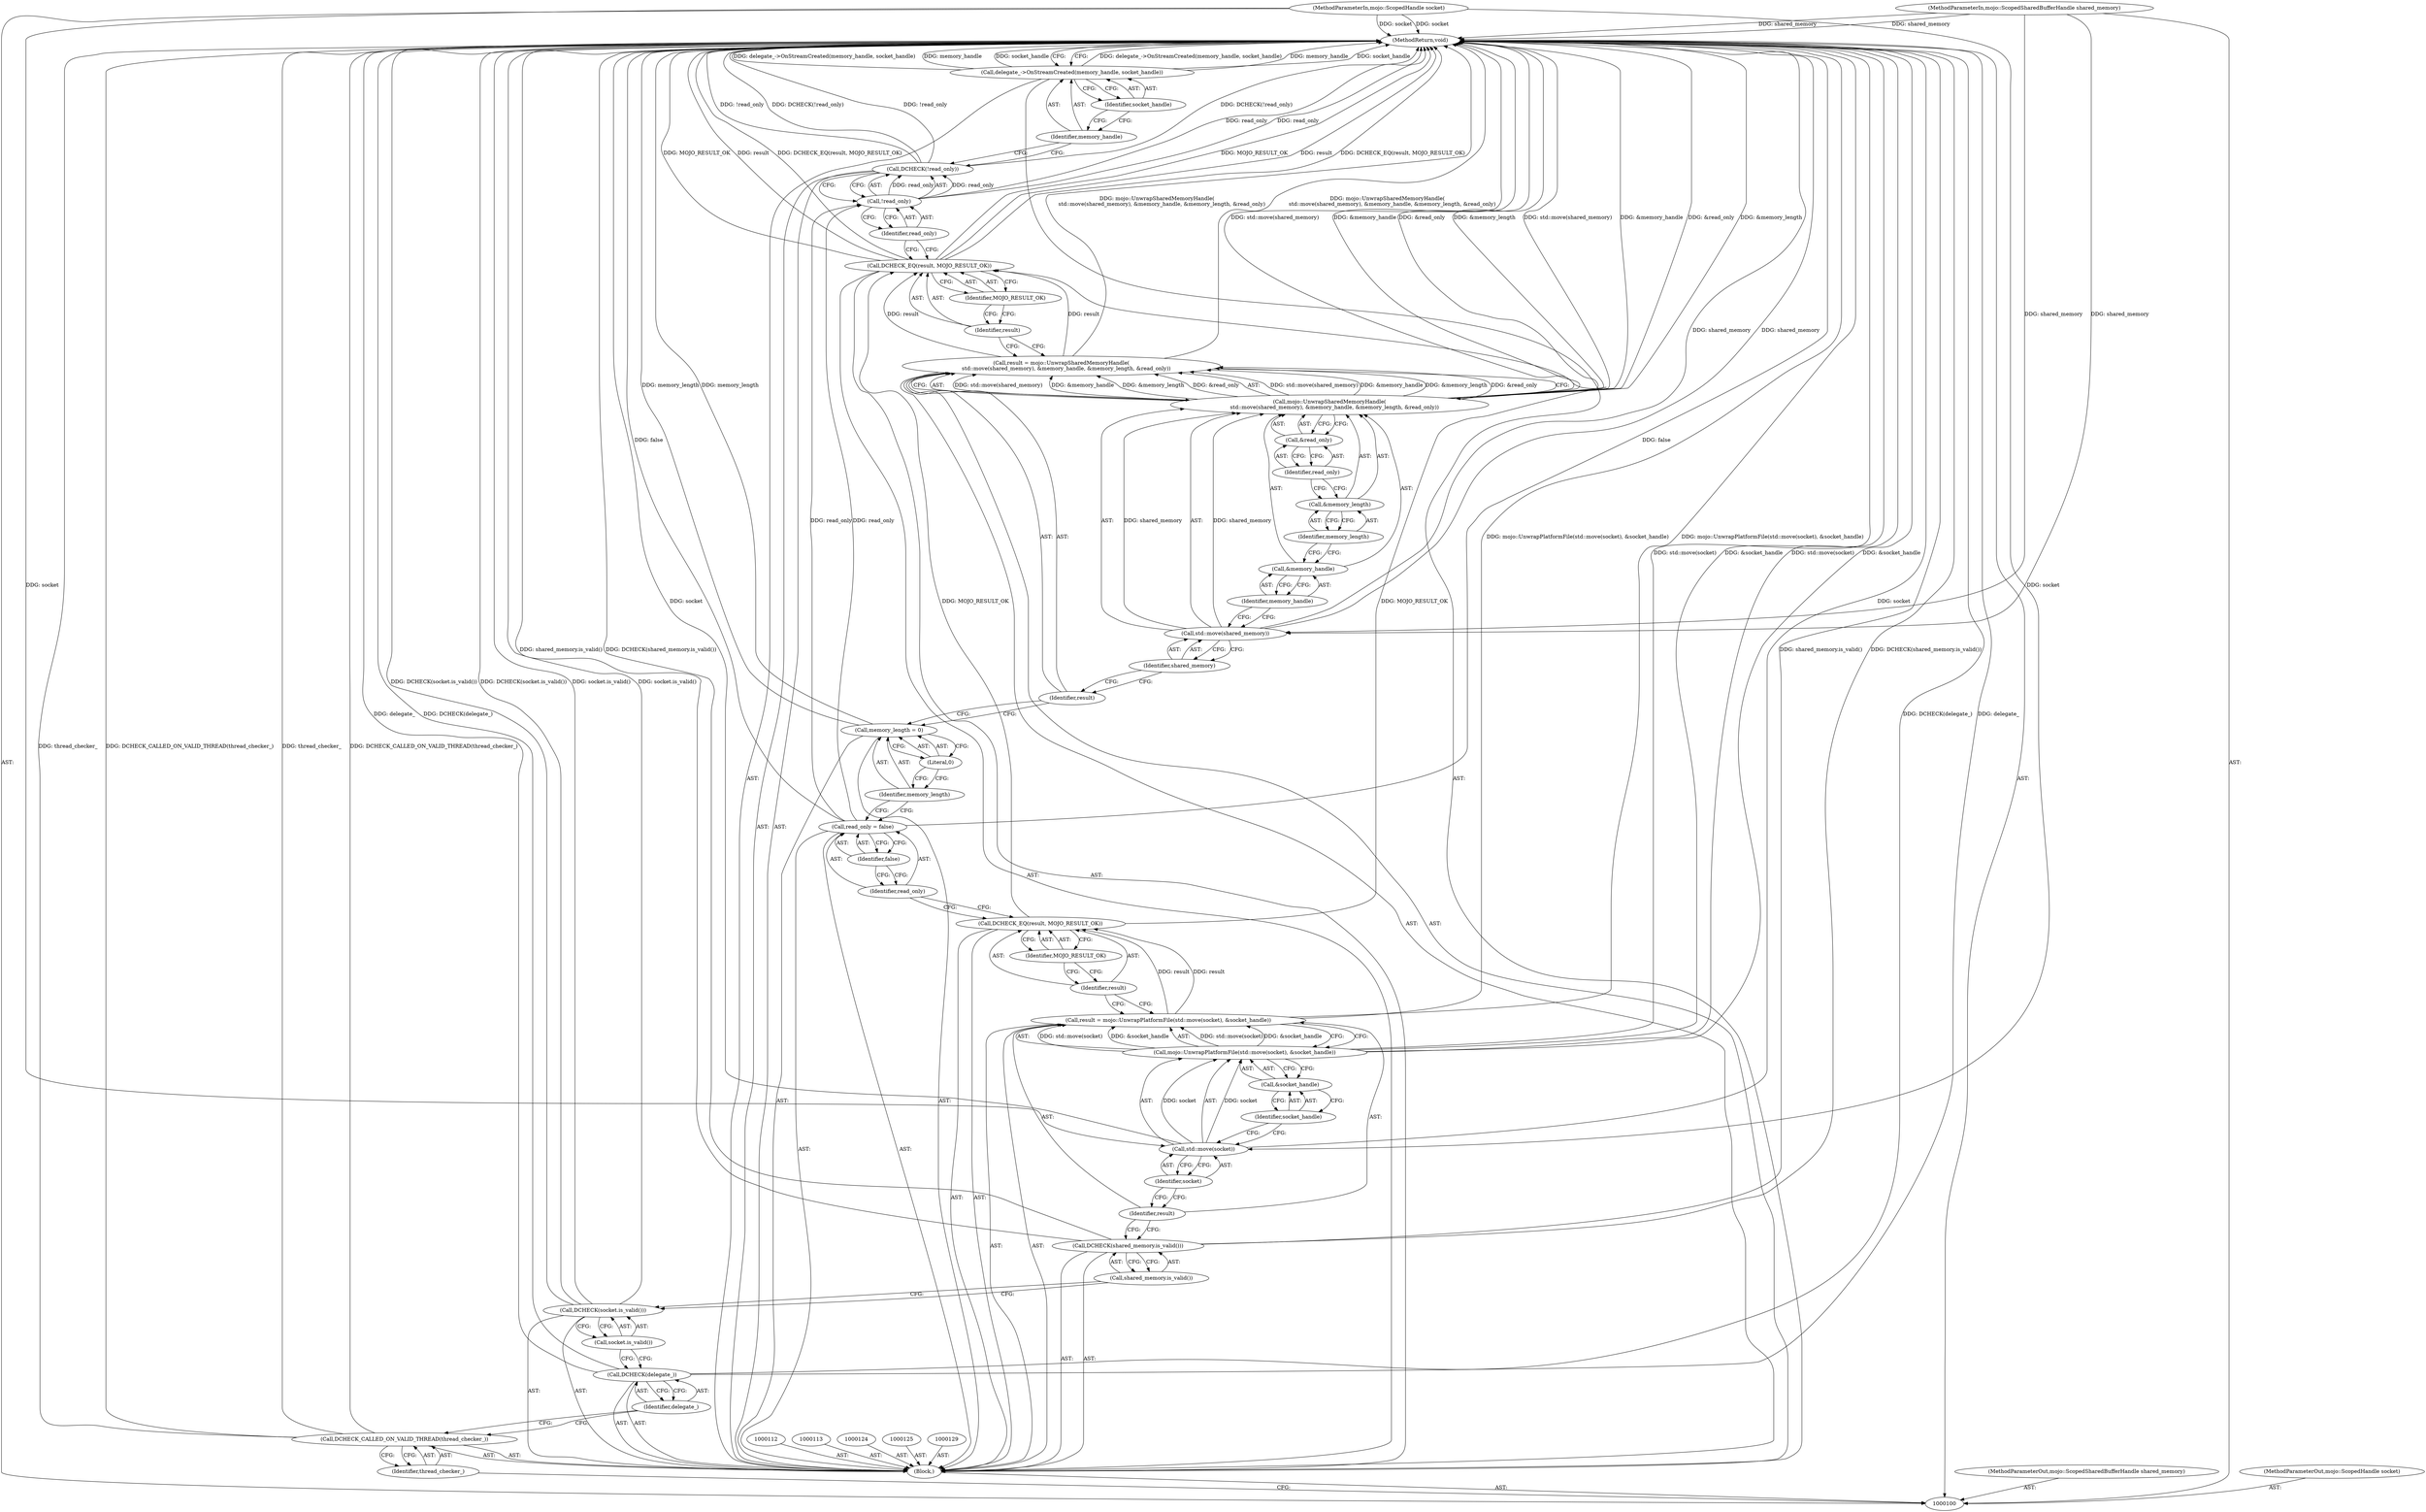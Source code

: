 digraph "1_Chrome_673ce95d481ea9368c4d4d43ac756ba1d6d9e608_13" {
"1000153" [label="(MethodReturn,void)"];
"1000116" [label="(Call,mojo::UnwrapPlatformFile(std::move(socket), &socket_handle))"];
"1000117" [label="(Call,std::move(socket))"];
"1000118" [label="(Identifier,socket)"];
"1000119" [label="(Call,&socket_handle)"];
"1000120" [label="(Identifier,socket_handle)"];
"1000114" [label="(Call,result = mojo::UnwrapPlatformFile(std::move(socket), &socket_handle))"];
"1000115" [label="(Identifier,result)"];
"1000122" [label="(Identifier,result)"];
"1000123" [label="(Identifier,MOJO_RESULT_OK)"];
"1000121" [label="(Call,DCHECK_EQ(result, MOJO_RESULT_OK))"];
"1000128" [label="(Identifier,false)"];
"1000126" [label="(Call,read_only = false)"];
"1000127" [label="(Identifier,read_only)"];
"1000130" [label="(Call,memory_length = 0)"];
"1000131" [label="(Identifier,memory_length)"];
"1000132" [label="(Literal,0)"];
"1000135" [label="(Call,mojo::UnwrapSharedMemoryHandle(\n      std::move(shared_memory), &memory_handle, &memory_length, &read_only))"];
"1000133" [label="(Call,result = mojo::UnwrapSharedMemoryHandle(\n      std::move(shared_memory), &memory_handle, &memory_length, &read_only))"];
"1000134" [label="(Identifier,result)"];
"1000137" [label="(Identifier,shared_memory)"];
"1000138" [label="(Call,&memory_handle)"];
"1000139" [label="(Identifier,memory_handle)"];
"1000140" [label="(Call,&memory_length)"];
"1000141" [label="(Identifier,memory_length)"];
"1000136" [label="(Call,std::move(shared_memory))"];
"1000142" [label="(Call,&read_only)"];
"1000143" [label="(Identifier,read_only)"];
"1000145" [label="(Identifier,result)"];
"1000146" [label="(Identifier,MOJO_RESULT_OK)"];
"1000144" [label="(Call,DCHECK_EQ(result, MOJO_RESULT_OK))"];
"1000149" [label="(Identifier,read_only)"];
"1000147" [label="(Call,DCHECK(!read_only))"];
"1000148" [label="(Call,!read_only)"];
"1000101" [label="(MethodParameterIn,mojo::ScopedSharedBufferHandle shared_memory)"];
"1000218" [label="(MethodParameterOut,mojo::ScopedSharedBufferHandle shared_memory)"];
"1000150" [label="(Call,delegate_->OnStreamCreated(memory_handle, socket_handle))"];
"1000151" [label="(Identifier,memory_handle)"];
"1000152" [label="(Identifier,socket_handle)"];
"1000103" [label="(Block,)"];
"1000102" [label="(MethodParameterIn,mojo::ScopedHandle socket)"];
"1000219" [label="(MethodParameterOut,mojo::ScopedHandle socket)"];
"1000104" [label="(Call,DCHECK_CALLED_ON_VALID_THREAD(thread_checker_))"];
"1000105" [label="(Identifier,thread_checker_)"];
"1000106" [label="(Call,DCHECK(delegate_))"];
"1000107" [label="(Identifier,delegate_)"];
"1000108" [label="(Call,DCHECK(socket.is_valid()))"];
"1000109" [label="(Call,socket.is_valid())"];
"1000110" [label="(Call,DCHECK(shared_memory.is_valid()))"];
"1000111" [label="(Call,shared_memory.is_valid())"];
"1000153" -> "1000100"  [label="AST: "];
"1000153" -> "1000150"  [label="CFG: "];
"1000116" -> "1000153"  [label="DDG: std::move(socket)"];
"1000116" -> "1000153"  [label="DDG: &socket_handle"];
"1000135" -> "1000153"  [label="DDG: &read_only"];
"1000135" -> "1000153"  [label="DDG: &memory_length"];
"1000135" -> "1000153"  [label="DDG: std::move(shared_memory)"];
"1000135" -> "1000153"  [label="DDG: &memory_handle"];
"1000108" -> "1000153"  [label="DDG: DCHECK(socket.is_valid())"];
"1000108" -> "1000153"  [label="DDG: socket.is_valid()"];
"1000104" -> "1000153"  [label="DDG: DCHECK_CALLED_ON_VALID_THREAD(thread_checker_)"];
"1000104" -> "1000153"  [label="DDG: thread_checker_"];
"1000144" -> "1000153"  [label="DDG: DCHECK_EQ(result, MOJO_RESULT_OK)"];
"1000144" -> "1000153"  [label="DDG: MOJO_RESULT_OK"];
"1000144" -> "1000153"  [label="DDG: result"];
"1000117" -> "1000153"  [label="DDG: socket"];
"1000150" -> "1000153"  [label="DDG: delegate_->OnStreamCreated(memory_handle, socket_handle)"];
"1000150" -> "1000153"  [label="DDG: memory_handle"];
"1000150" -> "1000153"  [label="DDG: socket_handle"];
"1000130" -> "1000153"  [label="DDG: memory_length"];
"1000106" -> "1000153"  [label="DDG: delegate_"];
"1000106" -> "1000153"  [label="DDG: DCHECK(delegate_)"];
"1000148" -> "1000153"  [label="DDG: read_only"];
"1000147" -> "1000153"  [label="DDG: !read_only"];
"1000147" -> "1000153"  [label="DDG: DCHECK(!read_only)"];
"1000102" -> "1000153"  [label="DDG: socket"];
"1000133" -> "1000153"  [label="DDG: mojo::UnwrapSharedMemoryHandle(\n      std::move(shared_memory), &memory_handle, &memory_length, &read_only)"];
"1000101" -> "1000153"  [label="DDG: shared_memory"];
"1000110" -> "1000153"  [label="DDG: DCHECK(shared_memory.is_valid())"];
"1000110" -> "1000153"  [label="DDG: shared_memory.is_valid()"];
"1000126" -> "1000153"  [label="DDG: false"];
"1000114" -> "1000153"  [label="DDG: mojo::UnwrapPlatformFile(std::move(socket), &socket_handle)"];
"1000136" -> "1000153"  [label="DDG: shared_memory"];
"1000116" -> "1000114"  [label="AST: "];
"1000116" -> "1000119"  [label="CFG: "];
"1000117" -> "1000116"  [label="AST: "];
"1000119" -> "1000116"  [label="AST: "];
"1000114" -> "1000116"  [label="CFG: "];
"1000116" -> "1000153"  [label="DDG: std::move(socket)"];
"1000116" -> "1000153"  [label="DDG: &socket_handle"];
"1000116" -> "1000114"  [label="DDG: std::move(socket)"];
"1000116" -> "1000114"  [label="DDG: &socket_handle"];
"1000117" -> "1000116"  [label="DDG: socket"];
"1000117" -> "1000116"  [label="AST: "];
"1000117" -> "1000118"  [label="CFG: "];
"1000118" -> "1000117"  [label="AST: "];
"1000120" -> "1000117"  [label="CFG: "];
"1000117" -> "1000153"  [label="DDG: socket"];
"1000117" -> "1000116"  [label="DDG: socket"];
"1000102" -> "1000117"  [label="DDG: socket"];
"1000118" -> "1000117"  [label="AST: "];
"1000118" -> "1000115"  [label="CFG: "];
"1000117" -> "1000118"  [label="CFG: "];
"1000119" -> "1000116"  [label="AST: "];
"1000119" -> "1000120"  [label="CFG: "];
"1000120" -> "1000119"  [label="AST: "];
"1000116" -> "1000119"  [label="CFG: "];
"1000120" -> "1000119"  [label="AST: "];
"1000120" -> "1000117"  [label="CFG: "];
"1000119" -> "1000120"  [label="CFG: "];
"1000114" -> "1000103"  [label="AST: "];
"1000114" -> "1000116"  [label="CFG: "];
"1000115" -> "1000114"  [label="AST: "];
"1000116" -> "1000114"  [label="AST: "];
"1000122" -> "1000114"  [label="CFG: "];
"1000114" -> "1000153"  [label="DDG: mojo::UnwrapPlatformFile(std::move(socket), &socket_handle)"];
"1000116" -> "1000114"  [label="DDG: std::move(socket)"];
"1000116" -> "1000114"  [label="DDG: &socket_handle"];
"1000114" -> "1000121"  [label="DDG: result"];
"1000115" -> "1000114"  [label="AST: "];
"1000115" -> "1000110"  [label="CFG: "];
"1000118" -> "1000115"  [label="CFG: "];
"1000122" -> "1000121"  [label="AST: "];
"1000122" -> "1000114"  [label="CFG: "];
"1000123" -> "1000122"  [label="CFG: "];
"1000123" -> "1000121"  [label="AST: "];
"1000123" -> "1000122"  [label="CFG: "];
"1000121" -> "1000123"  [label="CFG: "];
"1000121" -> "1000103"  [label="AST: "];
"1000121" -> "1000123"  [label="CFG: "];
"1000122" -> "1000121"  [label="AST: "];
"1000123" -> "1000121"  [label="AST: "];
"1000127" -> "1000121"  [label="CFG: "];
"1000114" -> "1000121"  [label="DDG: result"];
"1000121" -> "1000144"  [label="DDG: MOJO_RESULT_OK"];
"1000128" -> "1000126"  [label="AST: "];
"1000128" -> "1000127"  [label="CFG: "];
"1000126" -> "1000128"  [label="CFG: "];
"1000126" -> "1000103"  [label="AST: "];
"1000126" -> "1000128"  [label="CFG: "];
"1000127" -> "1000126"  [label="AST: "];
"1000128" -> "1000126"  [label="AST: "];
"1000131" -> "1000126"  [label="CFG: "];
"1000126" -> "1000153"  [label="DDG: false"];
"1000126" -> "1000148"  [label="DDG: read_only"];
"1000127" -> "1000126"  [label="AST: "];
"1000127" -> "1000121"  [label="CFG: "];
"1000128" -> "1000127"  [label="CFG: "];
"1000130" -> "1000103"  [label="AST: "];
"1000130" -> "1000132"  [label="CFG: "];
"1000131" -> "1000130"  [label="AST: "];
"1000132" -> "1000130"  [label="AST: "];
"1000134" -> "1000130"  [label="CFG: "];
"1000130" -> "1000153"  [label="DDG: memory_length"];
"1000131" -> "1000130"  [label="AST: "];
"1000131" -> "1000126"  [label="CFG: "];
"1000132" -> "1000131"  [label="CFG: "];
"1000132" -> "1000130"  [label="AST: "];
"1000132" -> "1000131"  [label="CFG: "];
"1000130" -> "1000132"  [label="CFG: "];
"1000135" -> "1000133"  [label="AST: "];
"1000135" -> "1000142"  [label="CFG: "];
"1000136" -> "1000135"  [label="AST: "];
"1000138" -> "1000135"  [label="AST: "];
"1000140" -> "1000135"  [label="AST: "];
"1000142" -> "1000135"  [label="AST: "];
"1000133" -> "1000135"  [label="CFG: "];
"1000135" -> "1000153"  [label="DDG: &read_only"];
"1000135" -> "1000153"  [label="DDG: &memory_length"];
"1000135" -> "1000153"  [label="DDG: std::move(shared_memory)"];
"1000135" -> "1000153"  [label="DDG: &memory_handle"];
"1000135" -> "1000133"  [label="DDG: std::move(shared_memory)"];
"1000135" -> "1000133"  [label="DDG: &memory_handle"];
"1000135" -> "1000133"  [label="DDG: &memory_length"];
"1000135" -> "1000133"  [label="DDG: &read_only"];
"1000136" -> "1000135"  [label="DDG: shared_memory"];
"1000133" -> "1000103"  [label="AST: "];
"1000133" -> "1000135"  [label="CFG: "];
"1000134" -> "1000133"  [label="AST: "];
"1000135" -> "1000133"  [label="AST: "];
"1000145" -> "1000133"  [label="CFG: "];
"1000133" -> "1000153"  [label="DDG: mojo::UnwrapSharedMemoryHandle(\n      std::move(shared_memory), &memory_handle, &memory_length, &read_only)"];
"1000135" -> "1000133"  [label="DDG: std::move(shared_memory)"];
"1000135" -> "1000133"  [label="DDG: &memory_handle"];
"1000135" -> "1000133"  [label="DDG: &memory_length"];
"1000135" -> "1000133"  [label="DDG: &read_only"];
"1000133" -> "1000144"  [label="DDG: result"];
"1000134" -> "1000133"  [label="AST: "];
"1000134" -> "1000130"  [label="CFG: "];
"1000137" -> "1000134"  [label="CFG: "];
"1000137" -> "1000136"  [label="AST: "];
"1000137" -> "1000134"  [label="CFG: "];
"1000136" -> "1000137"  [label="CFG: "];
"1000138" -> "1000135"  [label="AST: "];
"1000138" -> "1000139"  [label="CFG: "];
"1000139" -> "1000138"  [label="AST: "];
"1000141" -> "1000138"  [label="CFG: "];
"1000139" -> "1000138"  [label="AST: "];
"1000139" -> "1000136"  [label="CFG: "];
"1000138" -> "1000139"  [label="CFG: "];
"1000140" -> "1000135"  [label="AST: "];
"1000140" -> "1000141"  [label="CFG: "];
"1000141" -> "1000140"  [label="AST: "];
"1000143" -> "1000140"  [label="CFG: "];
"1000141" -> "1000140"  [label="AST: "];
"1000141" -> "1000138"  [label="CFG: "];
"1000140" -> "1000141"  [label="CFG: "];
"1000136" -> "1000135"  [label="AST: "];
"1000136" -> "1000137"  [label="CFG: "];
"1000137" -> "1000136"  [label="AST: "];
"1000139" -> "1000136"  [label="CFG: "];
"1000136" -> "1000153"  [label="DDG: shared_memory"];
"1000136" -> "1000135"  [label="DDG: shared_memory"];
"1000101" -> "1000136"  [label="DDG: shared_memory"];
"1000142" -> "1000135"  [label="AST: "];
"1000142" -> "1000143"  [label="CFG: "];
"1000143" -> "1000142"  [label="AST: "];
"1000135" -> "1000142"  [label="CFG: "];
"1000143" -> "1000142"  [label="AST: "];
"1000143" -> "1000140"  [label="CFG: "];
"1000142" -> "1000143"  [label="CFG: "];
"1000145" -> "1000144"  [label="AST: "];
"1000145" -> "1000133"  [label="CFG: "];
"1000146" -> "1000145"  [label="CFG: "];
"1000146" -> "1000144"  [label="AST: "];
"1000146" -> "1000145"  [label="CFG: "];
"1000144" -> "1000146"  [label="CFG: "];
"1000144" -> "1000103"  [label="AST: "];
"1000144" -> "1000146"  [label="CFG: "];
"1000145" -> "1000144"  [label="AST: "];
"1000146" -> "1000144"  [label="AST: "];
"1000149" -> "1000144"  [label="CFG: "];
"1000144" -> "1000153"  [label="DDG: DCHECK_EQ(result, MOJO_RESULT_OK)"];
"1000144" -> "1000153"  [label="DDG: MOJO_RESULT_OK"];
"1000144" -> "1000153"  [label="DDG: result"];
"1000133" -> "1000144"  [label="DDG: result"];
"1000121" -> "1000144"  [label="DDG: MOJO_RESULT_OK"];
"1000149" -> "1000148"  [label="AST: "];
"1000149" -> "1000144"  [label="CFG: "];
"1000148" -> "1000149"  [label="CFG: "];
"1000147" -> "1000103"  [label="AST: "];
"1000147" -> "1000148"  [label="CFG: "];
"1000148" -> "1000147"  [label="AST: "];
"1000151" -> "1000147"  [label="CFG: "];
"1000147" -> "1000153"  [label="DDG: !read_only"];
"1000147" -> "1000153"  [label="DDG: DCHECK(!read_only)"];
"1000148" -> "1000147"  [label="DDG: read_only"];
"1000148" -> "1000147"  [label="AST: "];
"1000148" -> "1000149"  [label="CFG: "];
"1000149" -> "1000148"  [label="AST: "];
"1000147" -> "1000148"  [label="CFG: "];
"1000148" -> "1000153"  [label="DDG: read_only"];
"1000148" -> "1000147"  [label="DDG: read_only"];
"1000126" -> "1000148"  [label="DDG: read_only"];
"1000101" -> "1000100"  [label="AST: "];
"1000101" -> "1000153"  [label="DDG: shared_memory"];
"1000101" -> "1000136"  [label="DDG: shared_memory"];
"1000218" -> "1000100"  [label="AST: "];
"1000150" -> "1000103"  [label="AST: "];
"1000150" -> "1000152"  [label="CFG: "];
"1000151" -> "1000150"  [label="AST: "];
"1000152" -> "1000150"  [label="AST: "];
"1000153" -> "1000150"  [label="CFG: "];
"1000150" -> "1000153"  [label="DDG: delegate_->OnStreamCreated(memory_handle, socket_handle)"];
"1000150" -> "1000153"  [label="DDG: memory_handle"];
"1000150" -> "1000153"  [label="DDG: socket_handle"];
"1000151" -> "1000150"  [label="AST: "];
"1000151" -> "1000147"  [label="CFG: "];
"1000152" -> "1000151"  [label="CFG: "];
"1000152" -> "1000150"  [label="AST: "];
"1000152" -> "1000151"  [label="CFG: "];
"1000150" -> "1000152"  [label="CFG: "];
"1000103" -> "1000100"  [label="AST: "];
"1000104" -> "1000103"  [label="AST: "];
"1000106" -> "1000103"  [label="AST: "];
"1000108" -> "1000103"  [label="AST: "];
"1000110" -> "1000103"  [label="AST: "];
"1000112" -> "1000103"  [label="AST: "];
"1000113" -> "1000103"  [label="AST: "];
"1000114" -> "1000103"  [label="AST: "];
"1000121" -> "1000103"  [label="AST: "];
"1000124" -> "1000103"  [label="AST: "];
"1000125" -> "1000103"  [label="AST: "];
"1000126" -> "1000103"  [label="AST: "];
"1000129" -> "1000103"  [label="AST: "];
"1000130" -> "1000103"  [label="AST: "];
"1000133" -> "1000103"  [label="AST: "];
"1000144" -> "1000103"  [label="AST: "];
"1000147" -> "1000103"  [label="AST: "];
"1000150" -> "1000103"  [label="AST: "];
"1000102" -> "1000100"  [label="AST: "];
"1000102" -> "1000153"  [label="DDG: socket"];
"1000102" -> "1000117"  [label="DDG: socket"];
"1000219" -> "1000100"  [label="AST: "];
"1000104" -> "1000103"  [label="AST: "];
"1000104" -> "1000105"  [label="CFG: "];
"1000105" -> "1000104"  [label="AST: "];
"1000107" -> "1000104"  [label="CFG: "];
"1000104" -> "1000153"  [label="DDG: DCHECK_CALLED_ON_VALID_THREAD(thread_checker_)"];
"1000104" -> "1000153"  [label="DDG: thread_checker_"];
"1000105" -> "1000104"  [label="AST: "];
"1000105" -> "1000100"  [label="CFG: "];
"1000104" -> "1000105"  [label="CFG: "];
"1000106" -> "1000103"  [label="AST: "];
"1000106" -> "1000107"  [label="CFG: "];
"1000107" -> "1000106"  [label="AST: "];
"1000109" -> "1000106"  [label="CFG: "];
"1000106" -> "1000153"  [label="DDG: delegate_"];
"1000106" -> "1000153"  [label="DDG: DCHECK(delegate_)"];
"1000107" -> "1000106"  [label="AST: "];
"1000107" -> "1000104"  [label="CFG: "];
"1000106" -> "1000107"  [label="CFG: "];
"1000108" -> "1000103"  [label="AST: "];
"1000108" -> "1000109"  [label="CFG: "];
"1000109" -> "1000108"  [label="AST: "];
"1000111" -> "1000108"  [label="CFG: "];
"1000108" -> "1000153"  [label="DDG: DCHECK(socket.is_valid())"];
"1000108" -> "1000153"  [label="DDG: socket.is_valid()"];
"1000109" -> "1000108"  [label="AST: "];
"1000109" -> "1000106"  [label="CFG: "];
"1000108" -> "1000109"  [label="CFG: "];
"1000110" -> "1000103"  [label="AST: "];
"1000110" -> "1000111"  [label="CFG: "];
"1000111" -> "1000110"  [label="AST: "];
"1000115" -> "1000110"  [label="CFG: "];
"1000110" -> "1000153"  [label="DDG: DCHECK(shared_memory.is_valid())"];
"1000110" -> "1000153"  [label="DDG: shared_memory.is_valid()"];
"1000111" -> "1000110"  [label="AST: "];
"1000111" -> "1000108"  [label="CFG: "];
"1000110" -> "1000111"  [label="CFG: "];
}
